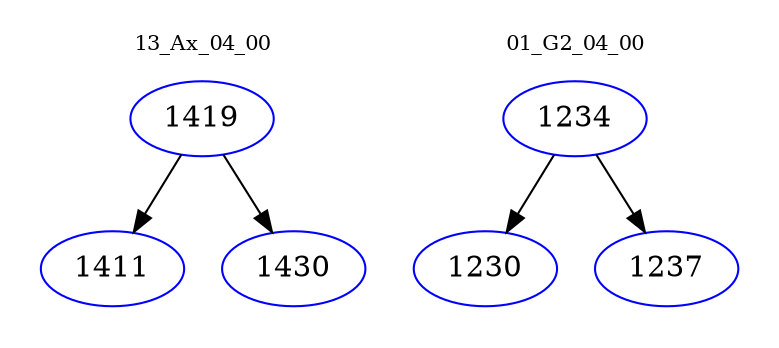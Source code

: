 digraph{
subgraph cluster_0 {
color = white
label = "13_Ax_04_00";
fontsize=10;
T0_1419 [label="1419", color="blue"]
T0_1419 -> T0_1411 [color="black"]
T0_1411 [label="1411", color="blue"]
T0_1419 -> T0_1430 [color="black"]
T0_1430 [label="1430", color="blue"]
}
subgraph cluster_1 {
color = white
label = "01_G2_04_00";
fontsize=10;
T1_1234 [label="1234", color="blue"]
T1_1234 -> T1_1230 [color="black"]
T1_1230 [label="1230", color="blue"]
T1_1234 -> T1_1237 [color="black"]
T1_1237 [label="1237", color="blue"]
}
}
